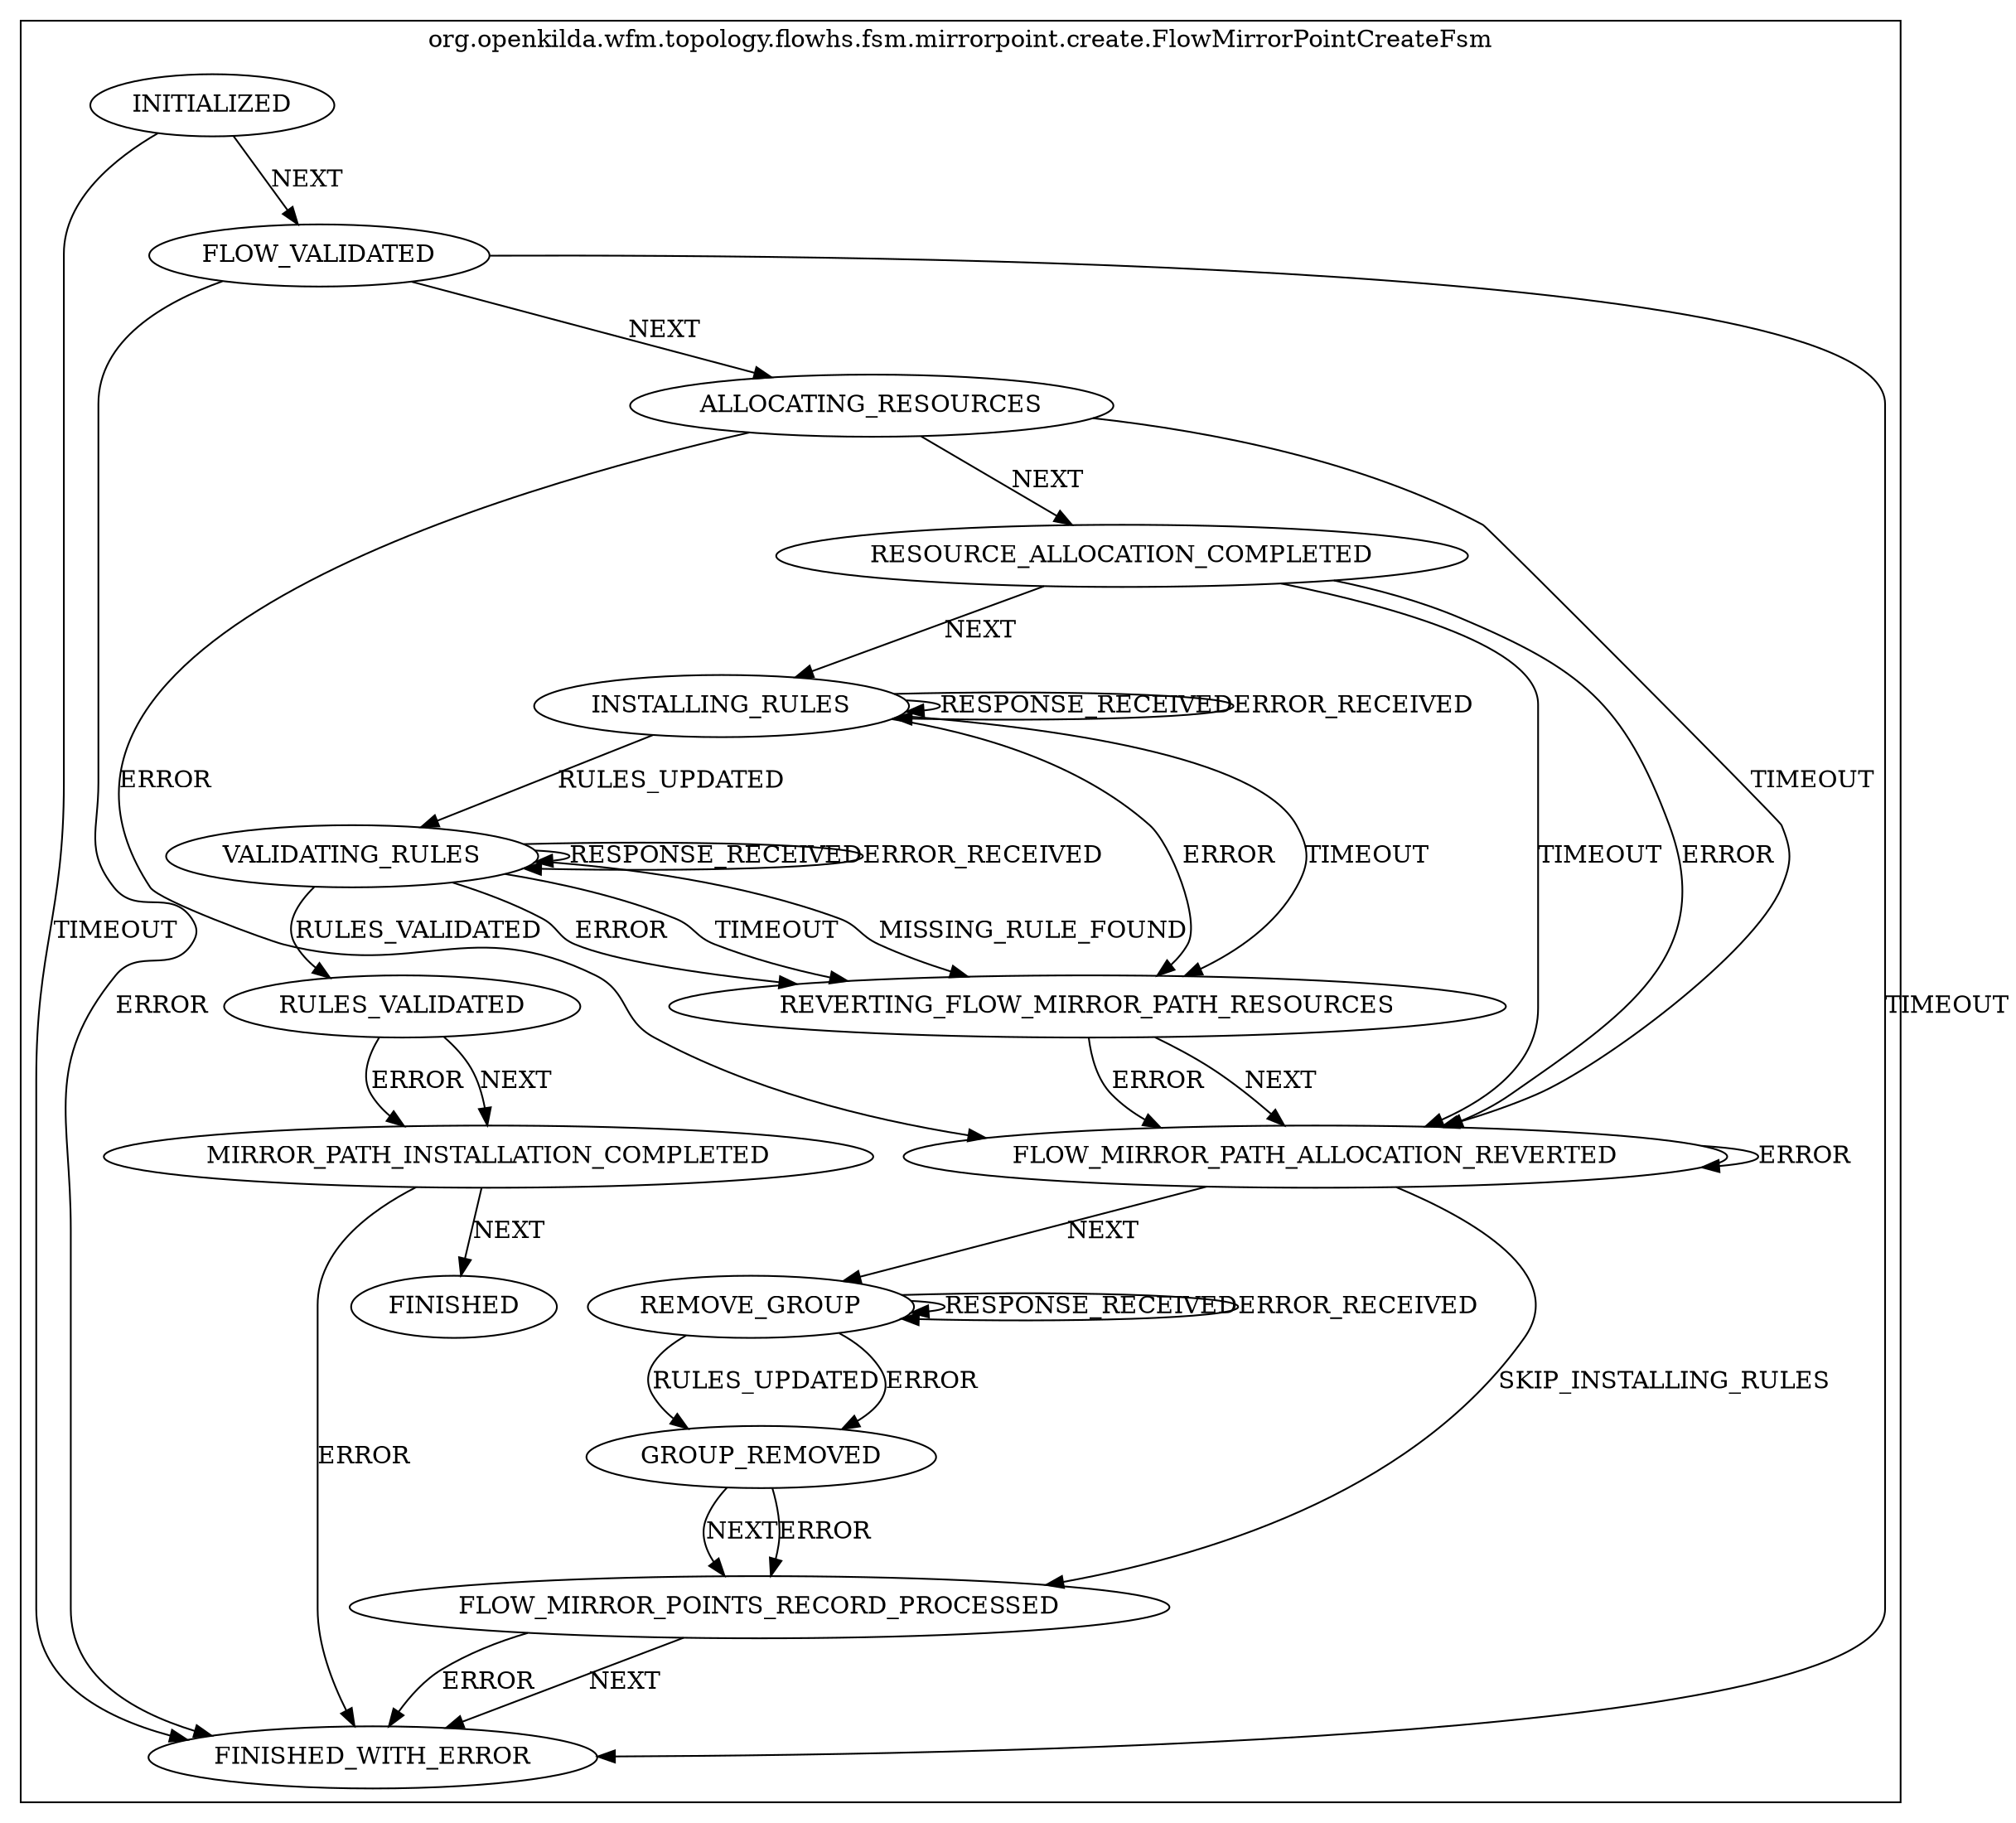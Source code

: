 digraph {
compound=true;
subgraph cluster_StateMachine {
label="org.openkilda.wfm.topology.flowhs.fsm.mirrorpoint.create.FlowMirrorPointCreateFsm";
FINISHED [label="FINISHED"];
VALIDATING_RULES [label="VALIDATING_RULES"];
RULES_VALIDATED [label="RULES_VALIDATED"];
INSTALLING_RULES [label="INSTALLING_RULES"];
GROUP_REMOVED [label="GROUP_REMOVED"];
FLOW_MIRROR_PATH_ALLOCATION_REVERTED [label="FLOW_MIRROR_PATH_ALLOCATION_REVERTED"];
RESOURCE_ALLOCATION_COMPLETED [label="RESOURCE_ALLOCATION_COMPLETED"];
REVERTING_FLOW_MIRROR_PATH_RESOURCES [label="REVERTING_FLOW_MIRROR_PATH_RESOURCES"];
ALLOCATING_RESOURCES [label="ALLOCATING_RESOURCES"];
INITIALIZED [label="INITIALIZED"];
FINISHED_WITH_ERROR [label="FINISHED_WITH_ERROR"];
FLOW_MIRROR_POINTS_RECORD_PROCESSED [label="FLOW_MIRROR_POINTS_RECORD_PROCESSED"];
FLOW_VALIDATED [label="FLOW_VALIDATED"];
MIRROR_PATH_INSTALLATION_COMPLETED [label="MIRROR_PATH_INSTALLATION_COMPLETED"];
REMOVE_GROUP [label="REMOVE_GROUP"];

VALIDATING_RULES -> VALIDATING_RULES [ label="RESPONSE_RECEIVED"];
VALIDATING_RULES -> VALIDATING_RULES [ label="ERROR_RECEIVED"];
VALIDATING_RULES -> RULES_VALIDATED [ label="RULES_VALIDATED"];
VALIDATING_RULES -> REVERTING_FLOW_MIRROR_PATH_RESOURCES [ label="TIMEOUT"];
VALIDATING_RULES -> REVERTING_FLOW_MIRROR_PATH_RESOURCES [ label="MISSING_RULE_FOUND"];
VALIDATING_RULES -> REVERTING_FLOW_MIRROR_PATH_RESOURCES [ label="ERROR"];
RULES_VALIDATED -> MIRROR_PATH_INSTALLATION_COMPLETED [ label="NEXT"];
RULES_VALIDATED -> MIRROR_PATH_INSTALLATION_COMPLETED [ label="ERROR"];
INSTALLING_RULES -> INSTALLING_RULES [ label="RESPONSE_RECEIVED"];
INSTALLING_RULES -> INSTALLING_RULES [ label="ERROR_RECEIVED"];
INSTALLING_RULES -> VALIDATING_RULES [ label="RULES_UPDATED"];
INSTALLING_RULES -> REVERTING_FLOW_MIRROR_PATH_RESOURCES [ label="TIMEOUT"];
INSTALLING_RULES -> REVERTING_FLOW_MIRROR_PATH_RESOURCES [ label="ERROR"];
GROUP_REMOVED -> FLOW_MIRROR_POINTS_RECORD_PROCESSED [ label="NEXT"];
GROUP_REMOVED -> FLOW_MIRROR_POINTS_RECORD_PROCESSED [ label="ERROR"];
FLOW_MIRROR_PATH_ALLOCATION_REVERTED -> REMOVE_GROUP [ label="NEXT"];
FLOW_MIRROR_PATH_ALLOCATION_REVERTED -> FLOW_MIRROR_POINTS_RECORD_PROCESSED [ label="SKIP_INSTALLING_RULES"];
FLOW_MIRROR_PATH_ALLOCATION_REVERTED -> FLOW_MIRROR_PATH_ALLOCATION_REVERTED [ label="ERROR"];
RESOURCE_ALLOCATION_COMPLETED -> INSTALLING_RULES [ label="NEXT"];
RESOURCE_ALLOCATION_COMPLETED -> FLOW_MIRROR_PATH_ALLOCATION_REVERTED [ label="TIMEOUT"];
RESOURCE_ALLOCATION_COMPLETED -> FLOW_MIRROR_PATH_ALLOCATION_REVERTED [ label="ERROR"];
REVERTING_FLOW_MIRROR_PATH_RESOURCES -> FLOW_MIRROR_PATH_ALLOCATION_REVERTED [ label="NEXT"];
REVERTING_FLOW_MIRROR_PATH_RESOURCES -> FLOW_MIRROR_PATH_ALLOCATION_REVERTED [ label="ERROR"];
ALLOCATING_RESOURCES -> RESOURCE_ALLOCATION_COMPLETED [ label="NEXT"];
ALLOCATING_RESOURCES -> FLOW_MIRROR_PATH_ALLOCATION_REVERTED [ label="TIMEOUT"];
ALLOCATING_RESOURCES -> FLOW_MIRROR_PATH_ALLOCATION_REVERTED [ label="ERROR"];
INITIALIZED -> FLOW_VALIDATED [ label="NEXT"];
INITIALIZED -> FINISHED_WITH_ERROR [ label="TIMEOUT"];
FLOW_MIRROR_POINTS_RECORD_PROCESSED -> FINISHED_WITH_ERROR [ label="NEXT"];
FLOW_MIRROR_POINTS_RECORD_PROCESSED -> FINISHED_WITH_ERROR [ label="ERROR"];
FLOW_VALIDATED -> ALLOCATING_RESOURCES [ label="NEXT"];
FLOW_VALIDATED -> FINISHED_WITH_ERROR [ label="TIMEOUT"];
FLOW_VALIDATED -> FINISHED_WITH_ERROR [ label="ERROR"];
MIRROR_PATH_INSTALLATION_COMPLETED -> FINISHED [ label="NEXT"];
MIRROR_PATH_INSTALLATION_COMPLETED -> FINISHED_WITH_ERROR [ label="ERROR"];
REMOVE_GROUP -> REMOVE_GROUP [ label="RESPONSE_RECEIVED"];
REMOVE_GROUP -> REMOVE_GROUP [ label="ERROR_RECEIVED"];
REMOVE_GROUP -> GROUP_REMOVED [ label="RULES_UPDATED"];
REMOVE_GROUP -> GROUP_REMOVED [ label="ERROR"];}}

